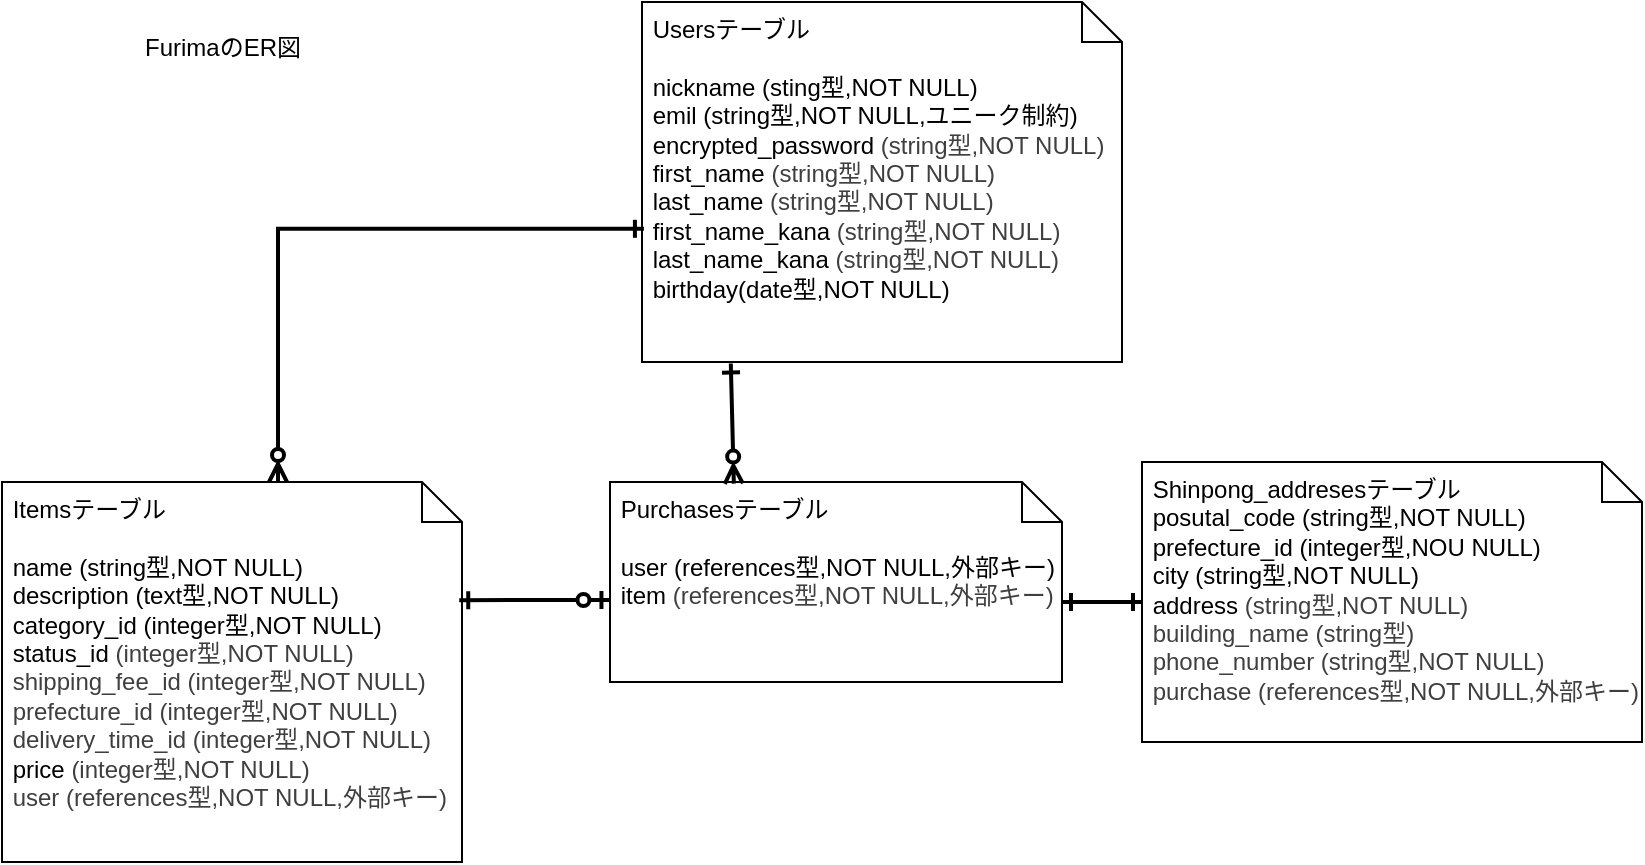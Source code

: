 <mxfile>
    <diagram id="ZdsWOpmPnU7sZFD_s-5U" name="ページ1">
        <mxGraphModel dx="943" dy="755" grid="1" gridSize="10" guides="1" tooltips="1" connect="1" arrows="1" fold="1" page="1" pageScale="1" pageWidth="827" pageHeight="1169" math="0" shadow="0">
            <root>
                <mxCell id="0"/>
                <mxCell id="1" parent="0"/>
                <mxCell id="2" value="&amp;nbsp;Usersテーブル&lt;div&gt;&lt;br&gt;&lt;/div&gt;&lt;div&gt;&amp;nbsp;nickname (sting型,NOT NULL)&lt;/div&gt;&lt;div&gt;&amp;nbsp;emil (string型,NOT NULL,ユニーク制約&lt;span style=&quot;background-color: transparent;&quot;&gt;)&lt;/span&gt;&lt;/div&gt;&lt;div&gt;&amp;nbsp;encrypted_password&amp;nbsp;&lt;span style=&quot;background-color: transparent; color: rgb(63, 63, 63);&quot;&gt;(string型,NOT NULL&lt;/span&gt;&lt;span style=&quot;background-color: transparent; color: rgb(63, 63, 63);&quot;&gt;)&lt;/span&gt;&lt;/div&gt;&lt;div&gt;&amp;nbsp;first_name&amp;nbsp;&lt;span style=&quot;background-color: transparent; color: rgb(63, 63, 63);&quot;&gt;(string型,NOT NULL&lt;/span&gt;&lt;span style=&quot;background-color: transparent; color: rgb(63, 63, 63);&quot;&gt;)&lt;/span&gt;&lt;/div&gt;&lt;div&gt;&amp;nbsp;last_name&amp;nbsp;&lt;span style=&quot;background-color: transparent; color: rgb(63, 63, 63);&quot;&gt;(string型,NOT NULL&lt;/span&gt;&lt;span style=&quot;background-color: transparent; color: rgb(63, 63, 63);&quot;&gt;)&lt;/span&gt;&lt;/div&gt;&lt;div&gt;&amp;nbsp;first_name_kana&amp;nbsp;&lt;span style=&quot;background-color: transparent; color: rgb(63, 63, 63);&quot;&gt;(string型,NOT NULL&lt;/span&gt;&lt;span style=&quot;background-color: transparent; color: rgb(63, 63, 63);&quot;&gt;)&lt;/span&gt;&lt;/div&gt;&lt;div&gt;&amp;nbsp;last_name_kana&amp;nbsp;&lt;span style=&quot;background-color: transparent; color: rgb(63, 63, 63);&quot;&gt;(string型,NOT NULL&lt;/span&gt;&lt;span style=&quot;background-color: transparent; color: rgb(63, 63, 63);&quot;&gt;)&lt;/span&gt;&lt;/div&gt;&lt;div&gt;&amp;nbsp;birthday(date型,NOT NULL)&amp;nbsp;&lt;/div&gt;" style="shape=note;size=20;whiteSpace=wrap;html=1;align=left;horizontal=1;verticalAlign=top;" parent="1" vertex="1">
                    <mxGeometry x="320" width="240" height="180" as="geometry"/>
                </mxCell>
                <mxCell id="3" value="&amp;nbsp;Itemsテーブル&lt;div&gt;&lt;br&gt;&lt;/div&gt;&lt;div&gt;&amp;nbsp;name (string型,NOT NULL)&lt;/div&gt;&lt;div&gt;&amp;nbsp;description (text型,NOT NULL)&lt;/div&gt;&lt;div&gt;&amp;nbsp;category_id (integer型,NOT NULL)&lt;/div&gt;&lt;div&gt;&amp;nbsp;status_id&amp;nbsp;&lt;span style=&quot;color: rgb(63, 63, 63); background-color: transparent;&quot;&gt;(integer型,NOT NULL)&lt;/span&gt;&lt;/div&gt;&lt;div&gt;&lt;span style=&quot;color: rgb(63, 63, 63); background-color: transparent;&quot;&gt;&amp;nbsp;shipping_fee_id&amp;nbsp;&lt;/span&gt;&lt;span style=&quot;color: rgb(63, 63, 63); background-color: transparent;&quot;&gt;(integer型,NOT NULL)&lt;/span&gt;&lt;/div&gt;&lt;div&gt;&lt;span style=&quot;color: rgb(63, 63, 63); background-color: transparent;&quot;&gt;&amp;nbsp;prefecture_id&amp;nbsp;&lt;/span&gt;&lt;span style=&quot;color: rgb(63, 63, 63); background-color: transparent;&quot;&gt;(integer型,NOT NULL)&lt;/span&gt;&lt;/div&gt;&lt;div&gt;&lt;span style=&quot;color: rgb(63, 63, 63); background-color: transparent;&quot;&gt;&amp;nbsp;delivery_time_id&amp;nbsp;&lt;/span&gt;&lt;span style=&quot;color: rgb(63, 63, 63); background-color: transparent;&quot;&gt;(integer型,NOT NULL)&lt;/span&gt;&lt;/div&gt;&lt;div&gt;&amp;nbsp;price&amp;nbsp;&lt;span style=&quot;color: rgb(63, 63, 63); background-color: transparent;&quot;&gt;(integer型,NOT NULL)&lt;/span&gt;&lt;/div&gt;&lt;div&gt;&lt;span style=&quot;color: rgb(63, 63, 63); background-color: transparent;&quot;&gt;&amp;nbsp;user (references型,NOT NULL,外部キー)&lt;/span&gt;&lt;/div&gt;" style="shape=note;size=20;whiteSpace=wrap;html=1;align=left;horizontal=1;verticalAlign=top;" parent="1" vertex="1">
                    <mxGeometry y="240" width="230" height="190" as="geometry"/>
                </mxCell>
                <mxCell id="4" value="FurimaのER図" style="text;html=1;align=center;verticalAlign=middle;resizable=0;points=[];autosize=1;strokeColor=none;fillColor=none;" parent="1" vertex="1">
                    <mxGeometry x="60" y="8" width="100" height="30" as="geometry"/>
                </mxCell>
                <mxCell id="6" value="&amp;nbsp;Shinpong_addresesテーブル&lt;div&gt;&amp;nbsp;posutal_code (string型,NOT NULL)&lt;/div&gt;&lt;div&gt;&amp;nbsp;prefecture_id (integer型,NOU NULL)&lt;/div&gt;&lt;div&gt;&amp;nbsp;city (string型,NOT NULL)&lt;/div&gt;&lt;div&gt;&amp;nbsp;address&amp;nbsp;&lt;span style=&quot;color: rgb(63, 63, 63); background-color: transparent;&quot;&gt;(string型,NOT NULL)&lt;/span&gt;&lt;/div&gt;&lt;div&gt;&lt;span style=&quot;color: rgb(63, 63, 63); background-color: transparent;&quot;&gt;&amp;nbsp;building_name (string型)&lt;/span&gt;&lt;/div&gt;&lt;div&gt;&lt;span style=&quot;color: rgb(63, 63, 63); background-color: transparent;&quot;&gt;&amp;nbsp;phone_number (string型,NOT NULL)&lt;/span&gt;&lt;/div&gt;&lt;div&gt;&lt;span style=&quot;color: rgb(63, 63, 63); background-color: transparent;&quot;&gt;&amp;nbsp;purchase (references型,NOT NULL,外部キー)&lt;/span&gt;&lt;/div&gt;" style="shape=note;size=20;whiteSpace=wrap;html=1;align=left;verticalAlign=top;" parent="1" vertex="1">
                    <mxGeometry x="570" y="230" width="250" height="140" as="geometry"/>
                </mxCell>
                <mxCell id="7" value="&amp;nbsp;Purchasesテーブル&lt;div&gt;&lt;font color=&quot;#000000&quot;&gt;&lt;br&gt;&lt;/font&gt;&lt;div&gt;&amp;nbsp;user (references型,NOT NULL,外部キー)&lt;/div&gt;&lt;div&gt;&amp;nbsp;item&amp;nbsp;&lt;span style=&quot;color: rgb(63, 63, 63); background-color: transparent;&quot;&gt;(references型,NOT NULL,外部キー)&lt;/span&gt;&lt;/div&gt;&lt;/div&gt;" style="shape=note;size=20;whiteSpace=wrap;html=1;align=left;verticalAlign=top;" parent="1" vertex="1">
                    <mxGeometry x="304" y="240" width="226" height="100" as="geometry"/>
                </mxCell>
                <mxCell id="9" value="" style="endArrow=ERone;html=1;rounded=0;strokeWidth=2;startArrow=ERone;startFill=0;endFill=0;exitX=0;exitY=0;exitDx=226;exitDy=60;exitPerimeter=0;" edge="1" parent="1" source="7" target="6">
                    <mxGeometry relative="1" as="geometry">
                        <mxPoint x="540" y="300" as="sourcePoint"/>
                        <mxPoint x="630" y="300" as="targetPoint"/>
                    </mxGeometry>
                </mxCell>
                <mxCell id="19" value="" style="endArrow=ERone;html=1;rounded=0;edgeStyle=orthogonalEdgeStyle;strokeWidth=2;startArrow=ERzeroToMany;startFill=0;endFill=0;entryX=0.004;entryY=0.63;entryDx=0;entryDy=0;entryPerimeter=0;" edge="1" parent="1" source="3" target="2">
                    <mxGeometry relative="1" as="geometry">
                        <mxPoint x="137.52" y="240.0" as="sourcePoint"/>
                        <mxPoint x="300" y="103" as="targetPoint"/>
                        <Array as="points">
                            <mxPoint x="138" y="113"/>
                        </Array>
                    </mxGeometry>
                </mxCell>
                <mxCell id="22" value="" style="endArrow=ERzeroToOne;html=1;rounded=0;strokeWidth=2;startArrow=ERone;startFill=0;endFill=0;entryX=0.001;entryY=0.59;entryDx=0;entryDy=0;entryPerimeter=0;exitX=0.994;exitY=0.311;exitDx=0;exitDy=0;exitPerimeter=0;" edge="1" parent="1" source="3" target="7">
                    <mxGeometry relative="1" as="geometry">
                        <mxPoint x="230" y="300" as="sourcePoint"/>
                        <mxPoint x="330" y="300" as="targetPoint"/>
                    </mxGeometry>
                </mxCell>
                <mxCell id="29" value="" style="endArrow=ERone;html=1;rounded=0;entryX=0.185;entryY=1.004;entryDx=0;entryDy=0;entryPerimeter=0;exitX=0.274;exitY=0.008;exitDx=0;exitDy=0;exitPerimeter=0;startArrow=ERzeroToMany;startFill=0;endFill=0;strokeWidth=2;" edge="1" parent="1" source="7" target="2">
                    <mxGeometry relative="1" as="geometry">
                        <mxPoint x="360" y="238" as="sourcePoint"/>
                        <mxPoint x="520" y="220" as="targetPoint"/>
                    </mxGeometry>
                </mxCell>
            </root>
        </mxGraphModel>
    </diagram>
</mxfile>